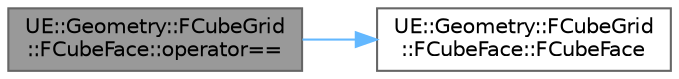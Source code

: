 digraph "UE::Geometry::FCubeGrid::FCubeFace::operator=="
{
 // INTERACTIVE_SVG=YES
 // LATEX_PDF_SIZE
  bgcolor="transparent";
  edge [fontname=Helvetica,fontsize=10,labelfontname=Helvetica,labelfontsize=10];
  node [fontname=Helvetica,fontsize=10,shape=box,height=0.2,width=0.4];
  rankdir="LR";
  Node1 [id="Node000001",label="UE::Geometry::FCubeGrid\l::FCubeFace::operator==",height=0.2,width=0.4,color="gray40", fillcolor="grey60", style="filled", fontcolor="black",tooltip=" "];
  Node1 -> Node2 [id="edge1_Node000001_Node000002",color="steelblue1",style="solid",tooltip=" "];
  Node2 [id="Node000002",label="UE::Geometry::FCubeGrid\l::FCubeFace::FCubeFace",height=0.2,width=0.4,color="grey40", fillcolor="white", style="filled",URL="$dc/d03/classUE_1_1Geometry_1_1FCubeGrid_1_1FCubeFace.html#a41b44c1c6947fcda0bbdd00e66cdb6f6",tooltip=" "];
}
